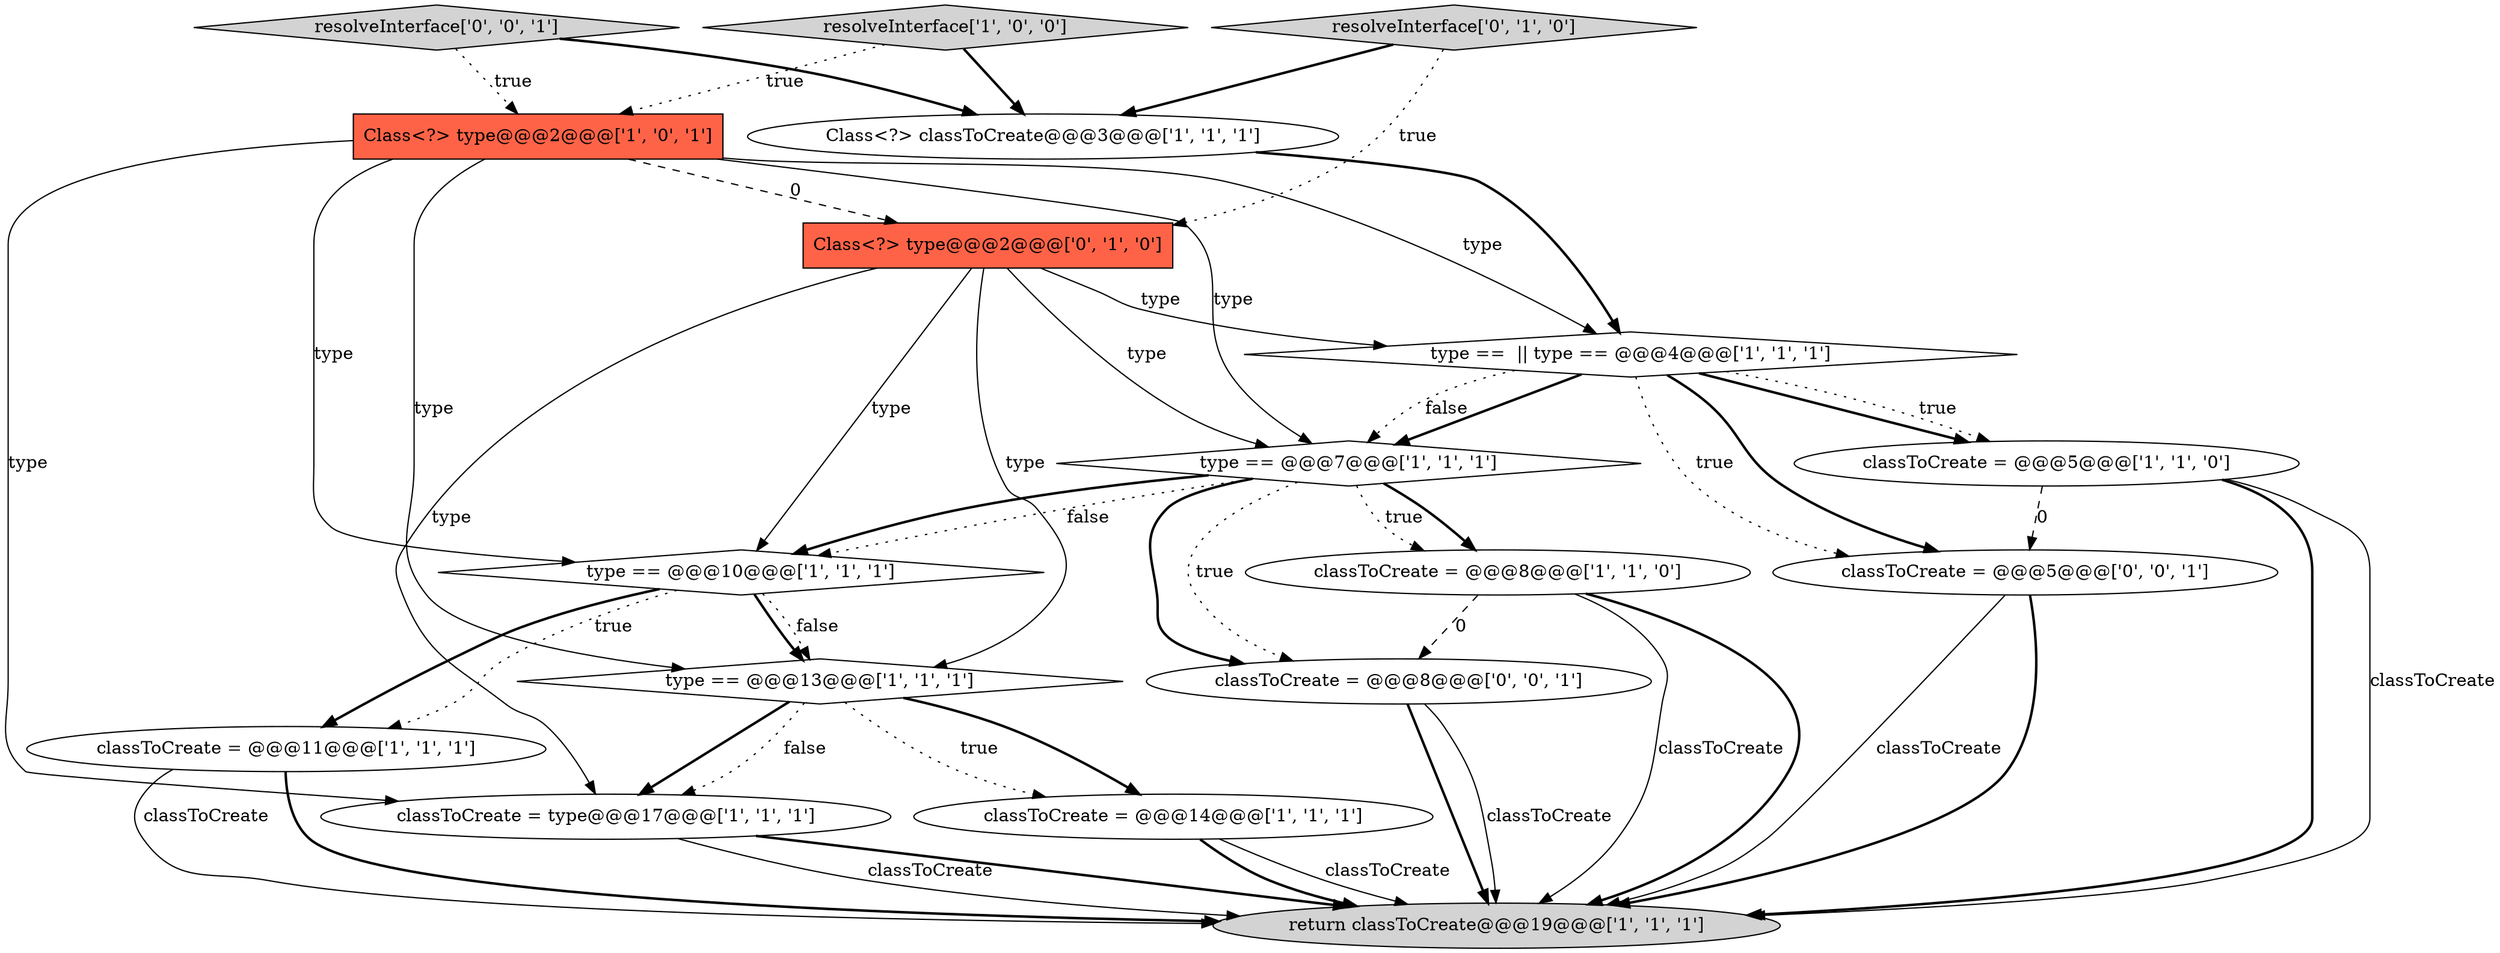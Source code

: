 digraph {
7 [style = filled, label = "Class<?> classToCreate@@@3@@@['1', '1', '1']", fillcolor = white, shape = ellipse image = "AAA0AAABBB1BBB"];
10 [style = filled, label = "classToCreate = @@@8@@@['1', '1', '0']", fillcolor = white, shape = ellipse image = "AAA0AAABBB1BBB"];
5 [style = filled, label = "type == @@@10@@@['1', '1', '1']", fillcolor = white, shape = diamond image = "AAA0AAABBB1BBB"];
0 [style = filled, label = "type == @@@13@@@['1', '1', '1']", fillcolor = white, shape = diamond image = "AAA0AAABBB1BBB"];
9 [style = filled, label = "resolveInterface['1', '0', '0']", fillcolor = lightgray, shape = diamond image = "AAA0AAABBB1BBB"];
11 [style = filled, label = "Class<?> type@@@2@@@['1', '0', '1']", fillcolor = tomato, shape = box image = "AAA0AAABBB1BBB"];
12 [style = filled, label = "type == @@@7@@@['1', '1', '1']", fillcolor = white, shape = diamond image = "AAA0AAABBB1BBB"];
3 [style = filled, label = "type ==  || type == @@@4@@@['1', '1', '1']", fillcolor = white, shape = diamond image = "AAA0AAABBB1BBB"];
6 [style = filled, label = "classToCreate = @@@14@@@['1', '1', '1']", fillcolor = white, shape = ellipse image = "AAA0AAABBB1BBB"];
13 [style = filled, label = "Class<?> type@@@2@@@['0', '1', '0']", fillcolor = tomato, shape = box image = "AAA1AAABBB2BBB"];
14 [style = filled, label = "resolveInterface['0', '1', '0']", fillcolor = lightgray, shape = diamond image = "AAA0AAABBB2BBB"];
4 [style = filled, label = "classToCreate = type@@@17@@@['1', '1', '1']", fillcolor = white, shape = ellipse image = "AAA0AAABBB1BBB"];
2 [style = filled, label = "classToCreate = @@@5@@@['1', '1', '0']", fillcolor = white, shape = ellipse image = "AAA0AAABBB1BBB"];
16 [style = filled, label = "classToCreate = @@@5@@@['0', '0', '1']", fillcolor = white, shape = ellipse image = "AAA0AAABBB3BBB"];
8 [style = filled, label = "classToCreate = @@@11@@@['1', '1', '1']", fillcolor = white, shape = ellipse image = "AAA0AAABBB1BBB"];
17 [style = filled, label = "resolveInterface['0', '0', '1']", fillcolor = lightgray, shape = diamond image = "AAA0AAABBB3BBB"];
15 [style = filled, label = "classToCreate = @@@8@@@['0', '0', '1']", fillcolor = white, shape = ellipse image = "AAA0AAABBB3BBB"];
1 [style = filled, label = "return classToCreate@@@19@@@['1', '1', '1']", fillcolor = lightgray, shape = ellipse image = "AAA0AAABBB1BBB"];
0->6 [style = bold, label=""];
12->10 [style = dotted, label="true"];
5->8 [style = dotted, label="true"];
14->7 [style = bold, label=""];
11->12 [style = solid, label="type"];
10->1 [style = solid, label="classToCreate"];
8->1 [style = solid, label="classToCreate"];
0->6 [style = dotted, label="true"];
5->8 [style = bold, label=""];
0->4 [style = bold, label=""];
15->1 [style = bold, label=""];
11->13 [style = dashed, label="0"];
6->1 [style = solid, label="classToCreate"];
3->2 [style = bold, label=""];
12->15 [style = bold, label=""];
16->1 [style = solid, label="classToCreate"];
9->11 [style = dotted, label="true"];
13->4 [style = solid, label="type"];
12->15 [style = dotted, label="true"];
11->5 [style = solid, label="type"];
12->5 [style = dotted, label="false"];
10->15 [style = dashed, label="0"];
4->1 [style = bold, label=""];
4->1 [style = solid, label="classToCreate"];
7->3 [style = bold, label=""];
8->1 [style = bold, label=""];
10->1 [style = bold, label=""];
15->1 [style = solid, label="classToCreate"];
12->10 [style = bold, label=""];
12->5 [style = bold, label=""];
5->0 [style = bold, label=""];
5->0 [style = dotted, label="false"];
2->16 [style = dashed, label="0"];
11->3 [style = solid, label="type"];
16->1 [style = bold, label=""];
13->0 [style = solid, label="type"];
14->13 [style = dotted, label="true"];
3->12 [style = bold, label=""];
13->12 [style = solid, label="type"];
3->2 [style = dotted, label="true"];
2->1 [style = bold, label=""];
13->5 [style = solid, label="type"];
11->4 [style = solid, label="type"];
2->1 [style = solid, label="classToCreate"];
17->11 [style = dotted, label="true"];
13->3 [style = solid, label="type"];
3->16 [style = bold, label=""];
17->7 [style = bold, label=""];
3->12 [style = dotted, label="false"];
11->0 [style = solid, label="type"];
0->4 [style = dotted, label="false"];
3->16 [style = dotted, label="true"];
6->1 [style = bold, label=""];
9->7 [style = bold, label=""];
}
